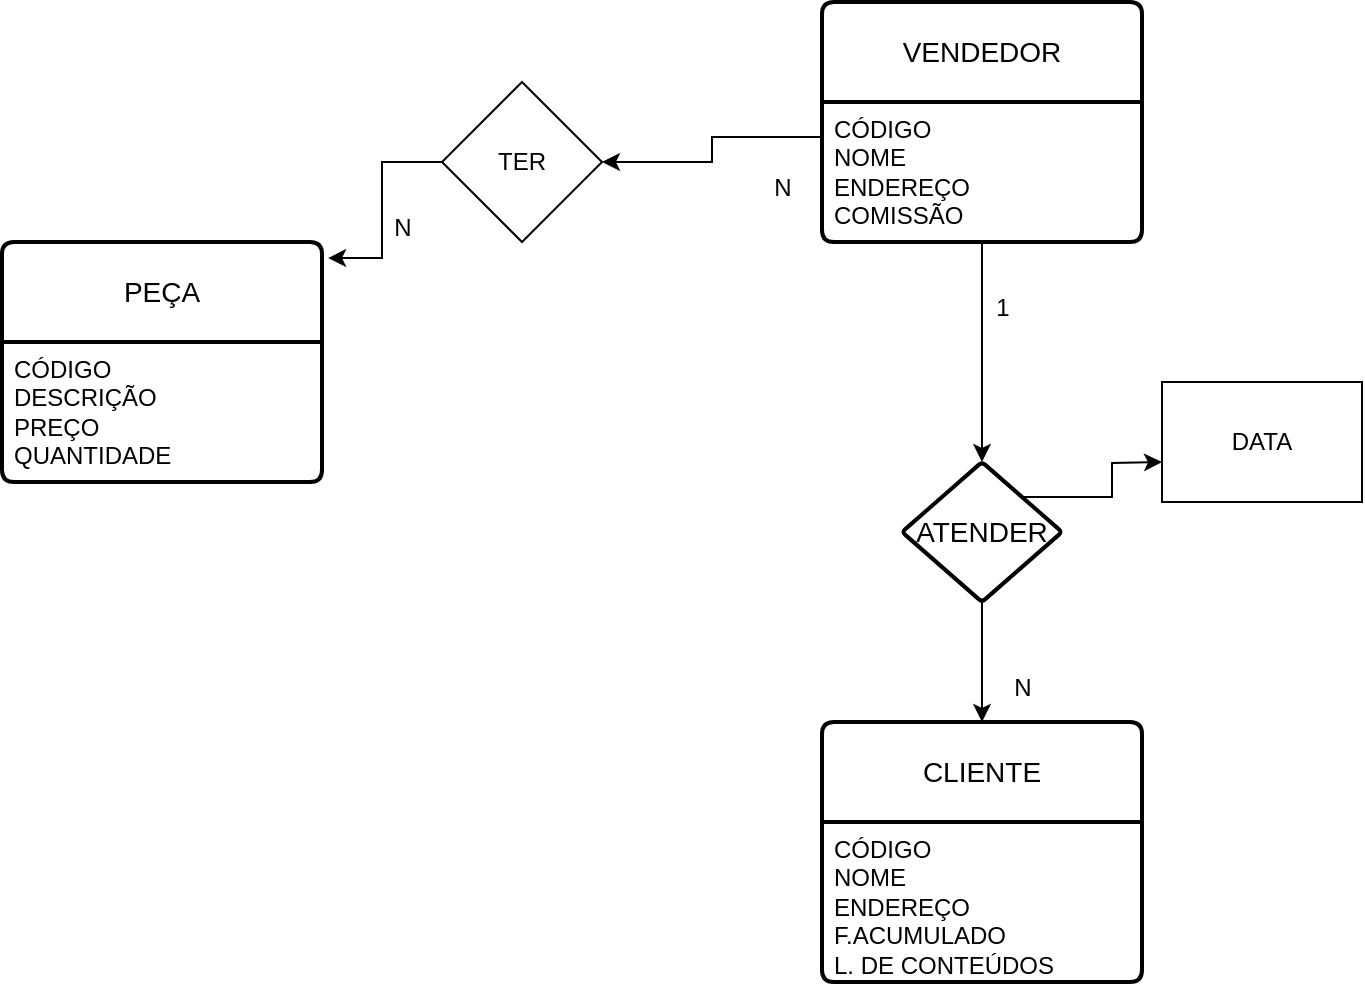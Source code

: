 <mxfile version="21.6.9" type="github">
  <diagram id="R2lEEEUBdFMjLlhIrx00" name="Page-1">
    <mxGraphModel dx="1434" dy="767" grid="1" gridSize="10" guides="1" tooltips="1" connect="1" arrows="1" fold="1" page="1" pageScale="1" pageWidth="850" pageHeight="1100" math="0" shadow="0" extFonts="Permanent Marker^https://fonts.googleapis.com/css?family=Permanent+Marker">
      <root>
        <mxCell id="0" />
        <mxCell id="1" parent="0" />
        <mxCell id="e9rtQwf8UK-cS9ZiglFW-7" value="" style="edgeStyle=orthogonalEdgeStyle;rounded=0;orthogonalLoop=1;jettySize=auto;html=1;" edge="1" parent="1" source="e9rtQwf8UK-cS9ZiglFW-1" target="e9rtQwf8UK-cS9ZiglFW-6">
          <mxGeometry relative="1" as="geometry" />
        </mxCell>
        <mxCell id="e9rtQwf8UK-cS9ZiglFW-1" value="VENDEDOR" style="swimlane;childLayout=stackLayout;horizontal=1;startSize=50;horizontalStack=0;rounded=1;fontSize=14;fontStyle=0;strokeWidth=2;resizeParent=0;resizeLast=1;shadow=0;dashed=0;align=center;arcSize=4;whiteSpace=wrap;html=1;" vertex="1" parent="1">
          <mxGeometry x="560" y="40" width="160" height="120" as="geometry" />
        </mxCell>
        <mxCell id="e9rtQwf8UK-cS9ZiglFW-2" value="&lt;div&gt;CÓDIGO&lt;/div&gt;&lt;div&gt;NOME&lt;/div&gt;&lt;div&gt;ENDEREÇO&lt;/div&gt;&lt;div&gt;COMISSÃO&lt;br&gt;&lt;/div&gt;" style="align=left;strokeColor=none;fillColor=none;spacingLeft=4;fontSize=12;verticalAlign=top;resizable=0;rotatable=0;part=1;html=1;" vertex="1" parent="e9rtQwf8UK-cS9ZiglFW-1">
          <mxGeometry y="50" width="160" height="70" as="geometry" />
        </mxCell>
        <mxCell id="e9rtQwf8UK-cS9ZiglFW-14" style="edgeStyle=orthogonalEdgeStyle;rounded=0;orthogonalLoop=1;jettySize=auto;html=1;exitX=0.5;exitY=1;exitDx=0;exitDy=0;" edge="1" parent="1" source="e9rtQwf8UK-cS9ZiglFW-6" target="e9rtQwf8UK-cS9ZiglFW-8">
          <mxGeometry relative="1" as="geometry" />
        </mxCell>
        <mxCell id="e9rtQwf8UK-cS9ZiglFW-16" style="edgeStyle=orthogonalEdgeStyle;rounded=0;orthogonalLoop=1;jettySize=auto;html=1;exitX=1;exitY=0;exitDx=0;exitDy=0;" edge="1" parent="1" source="e9rtQwf8UK-cS9ZiglFW-6">
          <mxGeometry relative="1" as="geometry">
            <mxPoint x="730" y="270" as="targetPoint" />
          </mxGeometry>
        </mxCell>
        <mxCell id="e9rtQwf8UK-cS9ZiglFW-6" value="ATENDER" style="rhombus;whiteSpace=wrap;html=1;fontSize=14;fontStyle=0;startSize=50;rounded=1;strokeWidth=2;shadow=0;dashed=0;arcSize=4;" vertex="1" parent="1">
          <mxGeometry x="600" y="270" width="80" height="70" as="geometry" />
        </mxCell>
        <mxCell id="e9rtQwf8UK-cS9ZiglFW-8" value="CLIENTE" style="swimlane;childLayout=stackLayout;horizontal=1;startSize=50;horizontalStack=0;rounded=1;fontSize=14;fontStyle=0;strokeWidth=2;resizeParent=0;resizeLast=1;shadow=0;dashed=0;align=center;arcSize=4;whiteSpace=wrap;html=1;" vertex="1" parent="1">
          <mxGeometry x="560" y="400" width="160" height="130" as="geometry" />
        </mxCell>
        <mxCell id="e9rtQwf8UK-cS9ZiglFW-9" value="&lt;div&gt;CÓDIGO&lt;/div&gt;&lt;div&gt;NOME&lt;/div&gt;&lt;div&gt;ENDEREÇO&lt;/div&gt;&lt;div&gt;F.ACUMULADO&lt;/div&gt;&lt;div&gt;L. DE CONTEÚDOS&lt;br&gt;&lt;/div&gt;" style="align=left;strokeColor=none;fillColor=none;spacingLeft=4;fontSize=12;verticalAlign=top;resizable=0;rotatable=0;part=1;html=1;" vertex="1" parent="e9rtQwf8UK-cS9ZiglFW-8">
          <mxGeometry y="50" width="160" height="80" as="geometry" />
        </mxCell>
        <mxCell id="e9rtQwf8UK-cS9ZiglFW-10" value="PEÇA" style="swimlane;childLayout=stackLayout;horizontal=1;startSize=50;horizontalStack=0;rounded=1;fontSize=14;fontStyle=0;strokeWidth=2;resizeParent=0;resizeLast=1;shadow=0;dashed=0;align=center;arcSize=4;whiteSpace=wrap;html=1;" vertex="1" parent="1">
          <mxGeometry x="150" y="160" width="160" height="120" as="geometry" />
        </mxCell>
        <mxCell id="e9rtQwf8UK-cS9ZiglFW-11" value="&lt;div&gt;CÓDIGO&lt;/div&gt;&lt;div&gt;DESCRIÇÃO&lt;/div&gt;&lt;div&gt;PREÇO&lt;/div&gt;&lt;div&gt;QUANTIDADE&lt;br&gt;&lt;/div&gt;" style="align=left;strokeColor=none;fillColor=none;spacingLeft=4;fontSize=12;verticalAlign=top;resizable=0;rotatable=0;part=1;html=1;" vertex="1" parent="e9rtQwf8UK-cS9ZiglFW-10">
          <mxGeometry y="50" width="160" height="70" as="geometry" />
        </mxCell>
        <mxCell id="e9rtQwf8UK-cS9ZiglFW-17" value="DATA" style="rounded=0;whiteSpace=wrap;html=1;" vertex="1" parent="1">
          <mxGeometry x="730" y="230" width="100" height="60" as="geometry" />
        </mxCell>
        <mxCell id="e9rtQwf8UK-cS9ZiglFW-20" style="edgeStyle=orthogonalEdgeStyle;rounded=0;orthogonalLoop=1;jettySize=auto;html=1;exitX=0;exitY=0.5;exitDx=0;exitDy=0;entryX=1.019;entryY=0.067;entryDx=0;entryDy=0;entryPerimeter=0;" edge="1" parent="1" source="e9rtQwf8UK-cS9ZiglFW-18" target="e9rtQwf8UK-cS9ZiglFW-10">
          <mxGeometry relative="1" as="geometry" />
        </mxCell>
        <mxCell id="e9rtQwf8UK-cS9ZiglFW-18" value="TER" style="rhombus;whiteSpace=wrap;html=1;" vertex="1" parent="1">
          <mxGeometry x="370" y="80" width="80" height="80" as="geometry" />
        </mxCell>
        <mxCell id="e9rtQwf8UK-cS9ZiglFW-19" style="edgeStyle=orthogonalEdgeStyle;rounded=0;orthogonalLoop=1;jettySize=auto;html=1;exitX=0;exitY=0.25;exitDx=0;exitDy=0;" edge="1" parent="1" source="e9rtQwf8UK-cS9ZiglFW-2" target="e9rtQwf8UK-cS9ZiglFW-18">
          <mxGeometry relative="1" as="geometry" />
        </mxCell>
        <mxCell id="e9rtQwf8UK-cS9ZiglFW-21" value="N" style="text;html=1;align=center;verticalAlign=middle;resizable=0;points=[];autosize=1;strokeColor=none;fillColor=none;" vertex="1" parent="1">
          <mxGeometry x="525" y="118" width="30" height="30" as="geometry" />
        </mxCell>
        <mxCell id="e9rtQwf8UK-cS9ZiglFW-22" value="N" style="text;html=1;align=center;verticalAlign=middle;resizable=0;points=[];autosize=1;strokeColor=none;fillColor=none;" vertex="1" parent="1">
          <mxGeometry x="335" y="138" width="30" height="30" as="geometry" />
        </mxCell>
        <mxCell id="e9rtQwf8UK-cS9ZiglFW-24" value="N" style="text;html=1;align=center;verticalAlign=middle;resizable=0;points=[];autosize=1;strokeColor=none;fillColor=none;" vertex="1" parent="1">
          <mxGeometry x="645" y="368" width="30" height="30" as="geometry" />
        </mxCell>
        <mxCell id="e9rtQwf8UK-cS9ZiglFW-25" value="1" style="text;html=1;align=center;verticalAlign=middle;resizable=0;points=[];autosize=1;strokeColor=none;fillColor=none;" vertex="1" parent="1">
          <mxGeometry x="635" y="178" width="30" height="30" as="geometry" />
        </mxCell>
      </root>
    </mxGraphModel>
  </diagram>
</mxfile>
